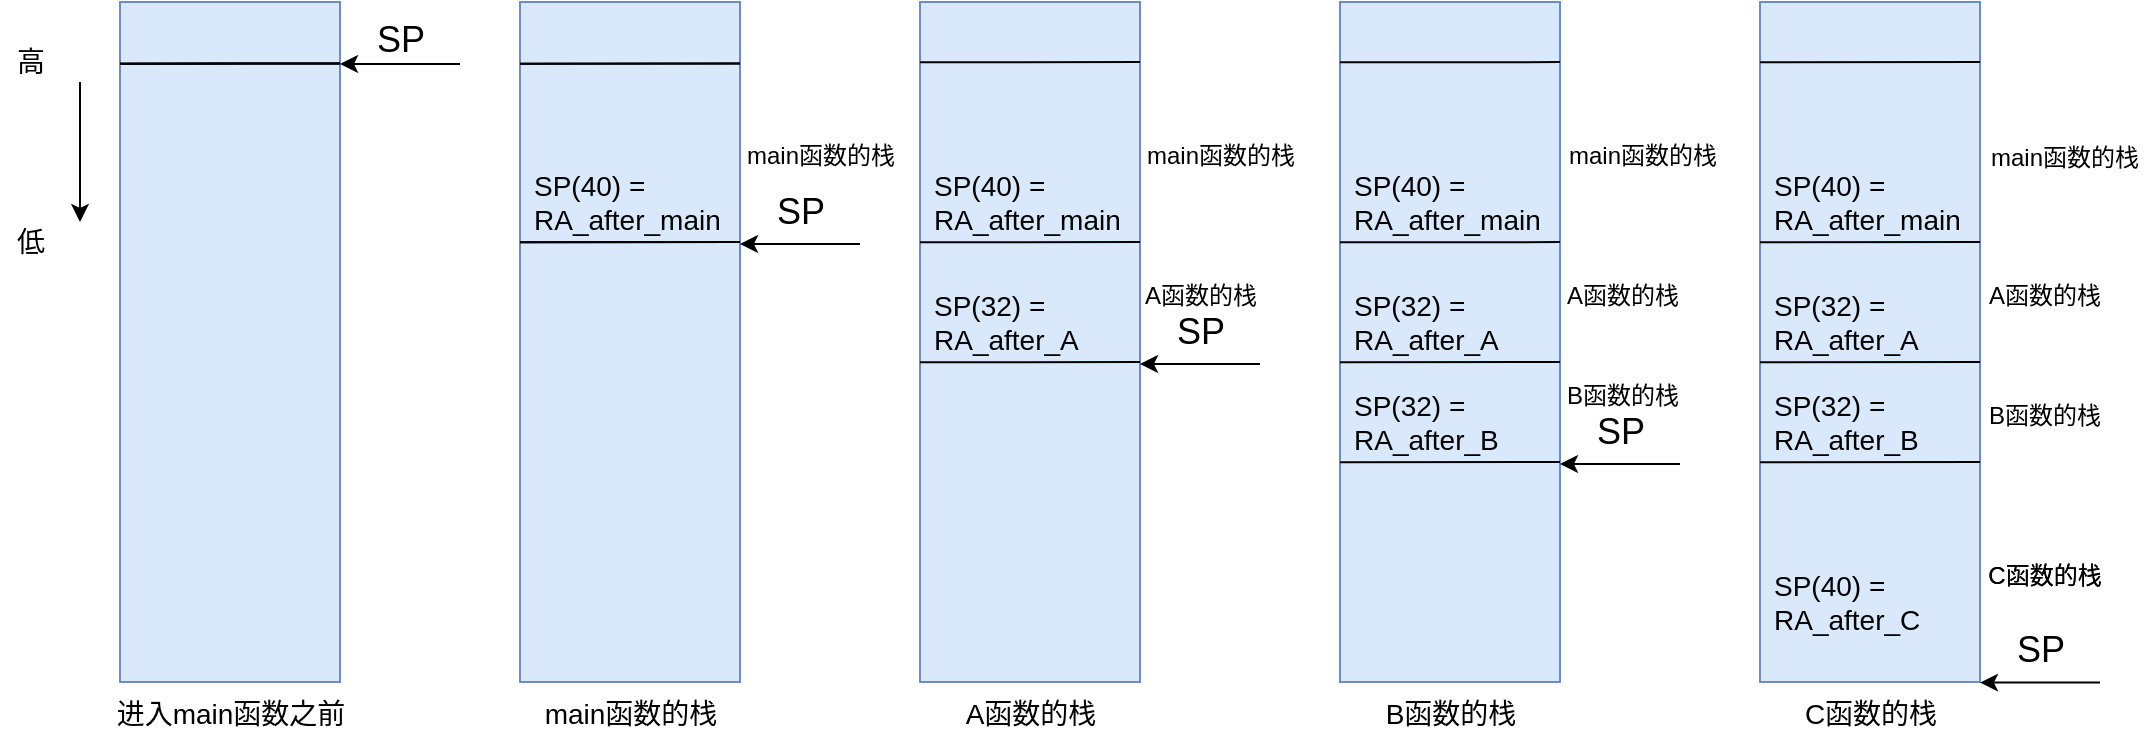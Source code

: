 <mxfile version="18.2.0" type="github">
  <diagram id="GU0x8jnuM79fOKuf90M-" name="Page-1">
    <mxGraphModel dx="1422" dy="794" grid="1" gridSize="10" guides="1" tooltips="1" connect="1" arrows="1" fold="1" page="1" pageScale="1" pageWidth="1169" pageHeight="1654" math="0" shadow="0">
      <root>
        <mxCell id="0" />
        <mxCell id="1" parent="0" />
        <mxCell id="rFWZIjPjwAI3xxAxUVjS-1" value="" style="rounded=0;whiteSpace=wrap;html=1;fillColor=#dae8fc;strokeColor=#6c8ebf;flipV=1;" vertex="1" parent="1">
          <mxGeometry x="130" y="180" width="110" height="340" as="geometry" />
        </mxCell>
        <mxCell id="rFWZIjPjwAI3xxAxUVjS-2" value="&lt;font style=&quot;font-size: 14px;&quot;&gt;高&lt;/font&gt;" style="text;html=1;resizable=0;autosize=1;align=center;verticalAlign=middle;points=[];fillColor=none;strokeColor=none;rounded=0;flipV=1;" vertex="1" parent="1">
          <mxGeometry x="70" y="200" width="30" height="20" as="geometry" />
        </mxCell>
        <mxCell id="rFWZIjPjwAI3xxAxUVjS-3" value="&lt;font style=&quot;font-size: 14px;&quot;&gt;低&lt;/font&gt;" style="text;html=1;resizable=0;autosize=1;align=center;verticalAlign=middle;points=[];fillColor=none;strokeColor=none;rounded=0;flipV=1;" vertex="1" parent="1">
          <mxGeometry x="70" y="290" width="30" height="20" as="geometry" />
        </mxCell>
        <mxCell id="rFWZIjPjwAI3xxAxUVjS-5" value="" style="endArrow=none;html=1;rounded=0;fontSize=18;exitX=0;exitY=0.076;exitDx=0;exitDy=0;exitPerimeter=0;" edge="1" parent="1">
          <mxGeometry width="50" height="50" relative="1" as="geometry">
            <mxPoint x="130" y="210.88" as="sourcePoint" />
            <mxPoint x="240" y="210.76" as="targetPoint" />
          </mxGeometry>
        </mxCell>
        <mxCell id="rFWZIjPjwAI3xxAxUVjS-6" value="" style="endArrow=classic;html=1;rounded=0;fontSize=18;" edge="1" parent="1">
          <mxGeometry width="50" height="50" relative="1" as="geometry">
            <mxPoint x="300" y="211" as="sourcePoint" />
            <mxPoint x="240" y="211" as="targetPoint" />
          </mxGeometry>
        </mxCell>
        <mxCell id="rFWZIjPjwAI3xxAxUVjS-7" value="SP" style="text;html=1;resizable=0;autosize=1;align=center;verticalAlign=middle;points=[];fillColor=none;strokeColor=none;rounded=0;fontSize=18;flipV=1;" vertex="1" parent="1">
          <mxGeometry x="250" y="184" width="40" height="30" as="geometry" />
        </mxCell>
        <mxCell id="rFWZIjPjwAI3xxAxUVjS-9" value="&lt;font style=&quot;font-size: 14px;&quot;&gt;进入main函数之前&lt;/font&gt;" style="text;html=1;resizable=0;autosize=1;align=center;verticalAlign=middle;points=[];fillColor=none;strokeColor=none;rounded=0;fontSize=18;flipV=1;" vertex="1" parent="1">
          <mxGeometry x="120" y="520" width="130" height="30" as="geometry" />
        </mxCell>
        <mxCell id="rFWZIjPjwAI3xxAxUVjS-10" value="" style="rounded=0;whiteSpace=wrap;html=1;fillColor=#dae8fc;strokeColor=#6c8ebf;flipV=1;" vertex="1" parent="1">
          <mxGeometry x="330" y="180" width="110" height="340" as="geometry" />
        </mxCell>
        <mxCell id="rFWZIjPjwAI3xxAxUVjS-11" value="" style="endArrow=none;html=1;rounded=0;fontSize=18;exitX=0;exitY=0.076;exitDx=0;exitDy=0;exitPerimeter=0;" edge="1" parent="1">
          <mxGeometry width="50" height="50" relative="1" as="geometry">
            <mxPoint x="330" y="210.88" as="sourcePoint" />
            <mxPoint x="440" y="210.76" as="targetPoint" />
          </mxGeometry>
        </mxCell>
        <mxCell id="rFWZIjPjwAI3xxAxUVjS-12" value="" style="rounded=0;whiteSpace=wrap;html=1;fillColor=#dae8fc;strokeColor=#6c8ebf;flipV=1;" vertex="1" parent="1">
          <mxGeometry x="530" y="180" width="110" height="340" as="geometry" />
        </mxCell>
        <mxCell id="rFWZIjPjwAI3xxAxUVjS-13" value="" style="endArrow=none;html=1;rounded=0;fontSize=18;exitX=0;exitY=0.076;exitDx=0;exitDy=0;exitPerimeter=0;" edge="1" parent="1">
          <mxGeometry width="50" height="50" relative="1" as="geometry">
            <mxPoint x="530" y="210.17" as="sourcePoint" />
            <mxPoint x="640" y="210.05" as="targetPoint" />
          </mxGeometry>
        </mxCell>
        <mxCell id="rFWZIjPjwAI3xxAxUVjS-18" value="" style="endArrow=classic;html=1;rounded=0;fontSize=18;" edge="1" parent="1">
          <mxGeometry width="50" height="50" relative="1" as="geometry">
            <mxPoint x="500" y="301.0" as="sourcePoint" />
            <mxPoint x="440" y="301.0" as="targetPoint" />
          </mxGeometry>
        </mxCell>
        <mxCell id="rFWZIjPjwAI3xxAxUVjS-19" value="SP" style="text;html=1;resizable=0;autosize=1;align=center;verticalAlign=middle;points=[];fillColor=none;strokeColor=none;rounded=0;fontSize=18;flipV=1;" vertex="1" parent="1">
          <mxGeometry x="450" y="270" width="40" height="30" as="geometry" />
        </mxCell>
        <mxCell id="rFWZIjPjwAI3xxAxUVjS-20" value="" style="endArrow=none;html=1;rounded=0;fontSize=18;exitX=0;exitY=0.076;exitDx=0;exitDy=0;exitPerimeter=0;" edge="1" parent="1">
          <mxGeometry width="50" height="50" relative="1" as="geometry">
            <mxPoint x="330" y="300.16" as="sourcePoint" />
            <mxPoint x="440" y="300.04" as="targetPoint" />
          </mxGeometry>
        </mxCell>
        <mxCell id="rFWZIjPjwAI3xxAxUVjS-21" value="" style="endArrow=classic;html=1;rounded=0;fontSize=18;" edge="1" parent="1">
          <mxGeometry width="50" height="50" relative="1" as="geometry">
            <mxPoint x="700" y="361.0" as="sourcePoint" />
            <mxPoint x="640" y="361.0" as="targetPoint" />
          </mxGeometry>
        </mxCell>
        <mxCell id="rFWZIjPjwAI3xxAxUVjS-22" value="SP" style="text;html=1;resizable=0;autosize=1;align=center;verticalAlign=middle;points=[];fillColor=none;strokeColor=none;rounded=0;fontSize=18;flipV=1;" vertex="1" parent="1">
          <mxGeometry x="650" y="330" width="40" height="30" as="geometry" />
        </mxCell>
        <mxCell id="rFWZIjPjwAI3xxAxUVjS-23" value="" style="endArrow=none;html=1;rounded=0;fontSize=18;exitX=0;exitY=0.076;exitDx=0;exitDy=0;exitPerimeter=0;" edge="1" parent="1">
          <mxGeometry width="50" height="50" relative="1" as="geometry">
            <mxPoint x="530" y="360.16" as="sourcePoint" />
            <mxPoint x="640" y="360.04" as="targetPoint" />
          </mxGeometry>
        </mxCell>
        <mxCell id="rFWZIjPjwAI3xxAxUVjS-24" value="" style="endArrow=none;html=1;rounded=0;fontSize=18;exitX=0;exitY=0.076;exitDx=0;exitDy=0;exitPerimeter=0;" edge="1" parent="1">
          <mxGeometry width="50" height="50" relative="1" as="geometry">
            <mxPoint x="530" y="300.17" as="sourcePoint" />
            <mxPoint x="640" y="300.05" as="targetPoint" />
          </mxGeometry>
        </mxCell>
        <mxCell id="rFWZIjPjwAI3xxAxUVjS-25" value="" style="rounded=0;whiteSpace=wrap;html=1;fillColor=#dae8fc;strokeColor=#6c8ebf;flipV=1;" vertex="1" parent="1">
          <mxGeometry x="740" y="180" width="110" height="340" as="geometry" />
        </mxCell>
        <mxCell id="rFWZIjPjwAI3xxAxUVjS-26" value="" style="endArrow=none;html=1;rounded=0;fontSize=18;exitX=0;exitY=0.076;exitDx=0;exitDy=0;exitPerimeter=0;" edge="1" parent="1">
          <mxGeometry width="50" height="50" relative="1" as="geometry">
            <mxPoint x="740" y="210.17" as="sourcePoint" />
            <mxPoint x="850" y="210.05" as="targetPoint" />
          </mxGeometry>
        </mxCell>
        <mxCell id="rFWZIjPjwAI3xxAxUVjS-28" value="" style="endArrow=none;html=1;rounded=0;fontSize=18;exitX=0;exitY=0.076;exitDx=0;exitDy=0;exitPerimeter=0;" edge="1" parent="1">
          <mxGeometry width="50" height="50" relative="1" as="geometry">
            <mxPoint x="740" y="360.16" as="sourcePoint" />
            <mxPoint x="850" y="360.04" as="targetPoint" />
          </mxGeometry>
        </mxCell>
        <mxCell id="rFWZIjPjwAI3xxAxUVjS-29" value="" style="endArrow=none;html=1;rounded=0;fontSize=18;exitX=0;exitY=0.076;exitDx=0;exitDy=0;exitPerimeter=0;" edge="1" parent="1">
          <mxGeometry width="50" height="50" relative="1" as="geometry">
            <mxPoint x="740" y="300.17" as="sourcePoint" />
            <mxPoint x="850" y="300.05" as="targetPoint" />
          </mxGeometry>
        </mxCell>
        <mxCell id="rFWZIjPjwAI3xxAxUVjS-30" value="" style="endArrow=classic;html=1;rounded=0;fontSize=18;" edge="1" parent="1">
          <mxGeometry width="50" height="50" relative="1" as="geometry">
            <mxPoint x="910" y="411.0" as="sourcePoint" />
            <mxPoint x="850" y="411.0" as="targetPoint" />
          </mxGeometry>
        </mxCell>
        <mxCell id="rFWZIjPjwAI3xxAxUVjS-31" value="SP" style="text;html=1;resizable=0;autosize=1;align=center;verticalAlign=middle;points=[];fillColor=none;strokeColor=none;rounded=0;fontSize=18;flipV=1;" vertex="1" parent="1">
          <mxGeometry x="860" y="380" width="40" height="30" as="geometry" />
        </mxCell>
        <mxCell id="rFWZIjPjwAI3xxAxUVjS-32" value="" style="endArrow=none;html=1;rounded=0;fontSize=18;exitX=0;exitY=0.076;exitDx=0;exitDy=0;exitPerimeter=0;" edge="1" parent="1">
          <mxGeometry width="50" height="50" relative="1" as="geometry">
            <mxPoint x="740" y="410.16" as="sourcePoint" />
            <mxPoint x="850" y="410.04" as="targetPoint" />
          </mxGeometry>
        </mxCell>
        <mxCell id="rFWZIjPjwAI3xxAxUVjS-35" value="" style="rounded=0;whiteSpace=wrap;html=1;fillColor=#dae8fc;strokeColor=#6c8ebf;flipV=1;" vertex="1" parent="1">
          <mxGeometry x="950" y="180" width="110" height="340" as="geometry" />
        </mxCell>
        <mxCell id="rFWZIjPjwAI3xxAxUVjS-36" value="" style="endArrow=none;html=1;rounded=0;fontSize=18;exitX=0;exitY=0.076;exitDx=0;exitDy=0;exitPerimeter=0;" edge="1" parent="1">
          <mxGeometry width="50" height="50" relative="1" as="geometry">
            <mxPoint x="950.0" y="210.17" as="sourcePoint" />
            <mxPoint x="1060.0" y="210.05" as="targetPoint" />
          </mxGeometry>
        </mxCell>
        <mxCell id="rFWZIjPjwAI3xxAxUVjS-37" value="" style="endArrow=none;html=1;rounded=0;fontSize=18;exitX=0;exitY=0.076;exitDx=0;exitDy=0;exitPerimeter=0;" edge="1" parent="1">
          <mxGeometry width="50" height="50" relative="1" as="geometry">
            <mxPoint x="950.0" y="360.16" as="sourcePoint" />
            <mxPoint x="1060.0" y="360.04" as="targetPoint" />
          </mxGeometry>
        </mxCell>
        <mxCell id="rFWZIjPjwAI3xxAxUVjS-38" value="" style="endArrow=none;html=1;rounded=0;fontSize=18;exitX=0;exitY=0.076;exitDx=0;exitDy=0;exitPerimeter=0;" edge="1" parent="1">
          <mxGeometry width="50" height="50" relative="1" as="geometry">
            <mxPoint x="950.0" y="300.17" as="sourcePoint" />
            <mxPoint x="1060.0" y="300.05" as="targetPoint" />
          </mxGeometry>
        </mxCell>
        <mxCell id="rFWZIjPjwAI3xxAxUVjS-41" value="" style="endArrow=none;html=1;rounded=0;fontSize=18;exitX=0;exitY=0.076;exitDx=0;exitDy=0;exitPerimeter=0;" edge="1" parent="1">
          <mxGeometry width="50" height="50" relative="1" as="geometry">
            <mxPoint x="950.0" y="410.16" as="sourcePoint" />
            <mxPoint x="1060.0" y="410.04" as="targetPoint" />
          </mxGeometry>
        </mxCell>
        <mxCell id="rFWZIjPjwAI3xxAxUVjS-42" value="" style="endArrow=classic;html=1;rounded=0;fontSize=18;" edge="1" parent="1">
          <mxGeometry width="50" height="50" relative="1" as="geometry">
            <mxPoint x="1120.0" y="520.31" as="sourcePoint" />
            <mxPoint x="1060.0" y="520.31" as="targetPoint" />
          </mxGeometry>
        </mxCell>
        <mxCell id="rFWZIjPjwAI3xxAxUVjS-43" value="SP" style="text;html=1;resizable=0;autosize=1;align=center;verticalAlign=middle;points=[];fillColor=none;strokeColor=none;rounded=0;fontSize=18;flipV=1;" vertex="1" parent="1">
          <mxGeometry x="1070" y="489.31" width="40" height="30" as="geometry" />
        </mxCell>
        <mxCell id="rFWZIjPjwAI3xxAxUVjS-44" value="&lt;font style=&quot;font-size: 14px;&quot;&gt;main函数的栈&lt;/font&gt;" style="text;html=1;resizable=0;autosize=1;align=center;verticalAlign=middle;points=[];fillColor=none;strokeColor=none;rounded=0;fontSize=18;flipV=1;" vertex="1" parent="1">
          <mxGeometry x="335" y="520" width="100" height="30" as="geometry" />
        </mxCell>
        <mxCell id="rFWZIjPjwAI3xxAxUVjS-45" value="&lt;font style=&quot;font-size: 14px;&quot;&gt;A函数的栈&lt;/font&gt;" style="text;html=1;resizable=0;autosize=1;align=center;verticalAlign=middle;points=[];fillColor=none;strokeColor=none;rounded=0;fontSize=18;flipV=1;" vertex="1" parent="1">
          <mxGeometry x="545" y="520" width="80" height="30" as="geometry" />
        </mxCell>
        <mxCell id="rFWZIjPjwAI3xxAxUVjS-46" value="&lt;font style=&quot;font-size: 14px;&quot;&gt;B函数的栈&lt;/font&gt;" style="text;html=1;resizable=0;autosize=1;align=center;verticalAlign=middle;points=[];fillColor=none;strokeColor=none;rounded=0;fontSize=18;flipV=1;" vertex="1" parent="1">
          <mxGeometry x="755" y="520" width="80" height="30" as="geometry" />
        </mxCell>
        <mxCell id="rFWZIjPjwAI3xxAxUVjS-47" value="&lt;font style=&quot;font-size: 14px;&quot;&gt;C函数的栈&lt;/font&gt;" style="text;html=1;resizable=0;autosize=1;align=center;verticalAlign=middle;points=[];fillColor=none;strokeColor=none;rounded=0;fontSize=18;flipV=1;" vertex="1" parent="1">
          <mxGeometry x="965" y="520" width="80" height="30" as="geometry" />
        </mxCell>
        <mxCell id="rFWZIjPjwAI3xxAxUVjS-49" value="" style="endArrow=none;html=1;rounded=0;fontSize=18;exitX=0;exitY=0.076;exitDx=0;exitDy=0;exitPerimeter=0;" edge="1" parent="1">
          <mxGeometry width="50" height="50" relative="1" as="geometry">
            <mxPoint x="130" y="210.88" as="sourcePoint" />
            <mxPoint x="240" y="210.76" as="targetPoint" />
          </mxGeometry>
        </mxCell>
        <mxCell id="rFWZIjPjwAI3xxAxUVjS-51" value="" style="endArrow=none;html=1;rounded=0;fontSize=18;exitX=0;exitY=0.076;exitDx=0;exitDy=0;exitPerimeter=0;" edge="1" parent="1">
          <mxGeometry width="50" height="50" relative="1" as="geometry">
            <mxPoint x="130" y="210.88" as="sourcePoint" />
            <mxPoint x="240" y="210.76" as="targetPoint" />
          </mxGeometry>
        </mxCell>
        <mxCell id="rFWZIjPjwAI3xxAxUVjS-53" value="" style="endArrow=none;html=1;rounded=0;fontSize=18;exitX=0;exitY=0.076;exitDx=0;exitDy=0;exitPerimeter=0;" edge="1" parent="1">
          <mxGeometry width="50" height="50" relative="1" as="geometry">
            <mxPoint x="330" y="300.16" as="sourcePoint" />
            <mxPoint x="440" y="300.04" as="targetPoint" />
          </mxGeometry>
        </mxCell>
        <mxCell id="rFWZIjPjwAI3xxAxUVjS-54" value="" style="endArrow=none;html=1;rounded=0;fontSize=18;exitX=0;exitY=0.076;exitDx=0;exitDy=0;exitPerimeter=0;" edge="1" parent="1">
          <mxGeometry width="50" height="50" relative="1" as="geometry">
            <mxPoint x="330" y="210.88" as="sourcePoint" />
            <mxPoint x="440" y="210.76" as="targetPoint" />
          </mxGeometry>
        </mxCell>
        <mxCell id="rFWZIjPjwAI3xxAxUVjS-66" value="SP(40) =&amp;nbsp;&lt;br&gt;RA_after_main" style="text;html=1;resizable=0;autosize=1;align=left;verticalAlign=middle;points=[];fillColor=none;strokeColor=none;rounded=0;fontSize=14;flipV=1;" vertex="1" parent="1">
          <mxGeometry x="335" y="260" width="110" height="40" as="geometry" />
        </mxCell>
        <mxCell id="rFWZIjPjwAI3xxAxUVjS-68" value="SP(32) =&amp;nbsp;&lt;br&gt;RA_after_A" style="text;html=1;resizable=0;autosize=1;align=left;verticalAlign=middle;points=[];fillColor=none;strokeColor=none;rounded=0;fontSize=14;flipV=1;" vertex="1" parent="1">
          <mxGeometry x="535" y="320" width="90" height="40" as="geometry" />
        </mxCell>
        <mxCell id="rFWZIjPjwAI3xxAxUVjS-69" value="SP(40) =&amp;nbsp;&lt;br&gt;RA_after_main" style="text;html=1;resizable=0;autosize=1;align=left;verticalAlign=middle;points=[];fillColor=none;strokeColor=none;rounded=0;fontSize=14;flipV=1;" vertex="1" parent="1">
          <mxGeometry x="535" y="260" width="110" height="40" as="geometry" />
        </mxCell>
        <mxCell id="rFWZIjPjwAI3xxAxUVjS-70" value="SP(32) =&amp;nbsp;&lt;br&gt;RA_after_B" style="text;html=1;resizable=0;autosize=1;align=left;verticalAlign=middle;points=[];fillColor=none;strokeColor=none;rounded=0;fontSize=14;flipV=1;" vertex="1" parent="1">
          <mxGeometry x="745" y="370" width="90" height="40" as="geometry" />
        </mxCell>
        <mxCell id="rFWZIjPjwAI3xxAxUVjS-71" value="SP(32) =&amp;nbsp;&lt;br&gt;RA_after_A" style="text;html=1;resizable=0;autosize=1;align=left;verticalAlign=middle;points=[];fillColor=none;strokeColor=none;rounded=0;fontSize=14;flipV=1;" vertex="1" parent="1">
          <mxGeometry x="745" y="320" width="90" height="40" as="geometry" />
        </mxCell>
        <mxCell id="rFWZIjPjwAI3xxAxUVjS-72" value="SP(40) =&amp;nbsp;&lt;br&gt;RA_after_main" style="text;html=1;resizable=0;autosize=1;align=left;verticalAlign=middle;points=[];fillColor=none;strokeColor=none;rounded=0;fontSize=14;flipV=1;" vertex="1" parent="1">
          <mxGeometry x="745" y="260" width="110" height="40" as="geometry" />
        </mxCell>
        <mxCell id="rFWZIjPjwAI3xxAxUVjS-73" value="SP(40) =&amp;nbsp;&lt;br&gt;RA_after_main" style="text;html=1;resizable=0;autosize=1;align=left;verticalAlign=middle;points=[];fillColor=none;strokeColor=none;rounded=0;fontSize=14;flipV=1;" vertex="1" parent="1">
          <mxGeometry x="955" y="260" width="110" height="40" as="geometry" />
        </mxCell>
        <mxCell id="rFWZIjPjwAI3xxAxUVjS-74" value="SP(32) =&amp;nbsp;&lt;br&gt;RA_after_A" style="text;html=1;resizable=0;autosize=1;align=left;verticalAlign=middle;points=[];fillColor=none;strokeColor=none;rounded=0;fontSize=14;flipV=1;" vertex="1" parent="1">
          <mxGeometry x="955" y="320" width="90" height="40" as="geometry" />
        </mxCell>
        <mxCell id="rFWZIjPjwAI3xxAxUVjS-75" value="SP(32) =&amp;nbsp;&lt;br&gt;RA_after_B" style="text;html=1;resizable=0;autosize=1;align=left;verticalAlign=middle;points=[];fillColor=none;strokeColor=none;rounded=0;fontSize=14;flipV=1;" vertex="1" parent="1">
          <mxGeometry x="955" y="370" width="90" height="40" as="geometry" />
        </mxCell>
        <mxCell id="rFWZIjPjwAI3xxAxUVjS-76" value="SP(40) =&amp;nbsp;&lt;br&gt;RA_after_C" style="text;html=1;resizable=0;autosize=1;align=left;verticalAlign=middle;points=[];fillColor=none;strokeColor=none;rounded=0;fontSize=14;flipV=1;" vertex="1" parent="1">
          <mxGeometry x="955" y="460" width="90" height="40" as="geometry" />
        </mxCell>
        <mxCell id="rFWZIjPjwAI3xxAxUVjS-50" value="" style="endArrow=classic;html=1;rounded=0;fontSize=18;" edge="1" parent="1">
          <mxGeometry width="50" height="50" relative="1" as="geometry">
            <mxPoint x="110" y="220.0" as="sourcePoint" />
            <mxPoint x="110" y="290" as="targetPoint" />
          </mxGeometry>
        </mxCell>
        <mxCell id="rFWZIjPjwAI3xxAxUVjS-78" value="&lt;font style=&quot;font-size: 12px;&quot;&gt;main函数的栈&lt;/font&gt;" style="text;html=1;resizable=0;autosize=1;align=center;verticalAlign=middle;points=[];fillColor=none;strokeColor=none;rounded=0;fontSize=18;flipV=1;" vertex="1" parent="1">
          <mxGeometry x="435" y="240" width="90" height="30" as="geometry" />
        </mxCell>
        <mxCell id="rFWZIjPjwAI3xxAxUVjS-80" value="&lt;font style=&quot;font-size: 12px;&quot;&gt;main函数的栈&lt;/font&gt;" style="text;html=1;resizable=0;autosize=1;align=center;verticalAlign=middle;points=[];fillColor=none;strokeColor=none;rounded=0;fontSize=18;flipV=1;" vertex="1" parent="1">
          <mxGeometry x="635" y="240" width="90" height="30" as="geometry" />
        </mxCell>
        <mxCell id="rFWZIjPjwAI3xxAxUVjS-81" value="&lt;font style=&quot;font-size: 12px;&quot;&gt;main函数的栈&lt;/font&gt;" style="text;html=1;resizable=0;autosize=1;align=center;verticalAlign=middle;points=[];fillColor=none;strokeColor=none;rounded=0;fontSize=18;flipV=1;" vertex="1" parent="1">
          <mxGeometry x="846" y="240" width="90" height="30" as="geometry" />
        </mxCell>
        <mxCell id="rFWZIjPjwAI3xxAxUVjS-82" value="&lt;font style=&quot;font-size: 12px;&quot;&gt;main函数的栈&lt;/font&gt;" style="text;html=1;resizable=0;autosize=1;align=center;verticalAlign=middle;points=[];fillColor=none;strokeColor=none;rounded=0;fontSize=18;flipV=1;" vertex="1" parent="1">
          <mxGeometry x="1057" y="241" width="90" height="30" as="geometry" />
        </mxCell>
        <mxCell id="rFWZIjPjwAI3xxAxUVjS-83" value="&lt;font style=&quot;font-size: 12px;&quot;&gt;A函数的栈&lt;/font&gt;" style="text;html=1;resizable=0;autosize=1;align=center;verticalAlign=middle;points=[];fillColor=none;strokeColor=none;rounded=0;fontSize=18;flipV=1;" vertex="1" parent="1">
          <mxGeometry x="635" y="310" width="70" height="30" as="geometry" />
        </mxCell>
        <mxCell id="rFWZIjPjwAI3xxAxUVjS-84" value="&lt;font style=&quot;font-size: 12px;&quot;&gt;B函数的栈&lt;/font&gt;" style="text;html=1;resizable=0;autosize=1;align=center;verticalAlign=middle;points=[];fillColor=none;strokeColor=none;rounded=0;fontSize=18;flipV=1;" vertex="1" parent="1">
          <mxGeometry x="1057" y="370" width="70" height="30" as="geometry" />
        </mxCell>
        <mxCell id="rFWZIjPjwAI3xxAxUVjS-85" value="&lt;font style=&quot;font-size: 12px;&quot;&gt;C函数的栈&lt;/font&gt;" style="text;html=1;resizable=0;autosize=1;align=center;verticalAlign=middle;points=[];fillColor=none;strokeColor=none;rounded=0;fontSize=18;flipV=1;" vertex="1" parent="1">
          <mxGeometry x="1057" y="450" width="70" height="30" as="geometry" />
        </mxCell>
        <mxCell id="rFWZIjPjwAI3xxAxUVjS-86" value="&lt;font style=&quot;font-size: 12px;&quot;&gt;B函数的栈&lt;/font&gt;" style="text;html=1;resizable=0;autosize=1;align=center;verticalAlign=middle;points=[];fillColor=none;strokeColor=none;rounded=0;fontSize=18;flipV=1;" vertex="1" parent="1">
          <mxGeometry x="846" y="360" width="70" height="30" as="geometry" />
        </mxCell>
        <mxCell id="rFWZIjPjwAI3xxAxUVjS-91" value="&lt;font style=&quot;font-size: 12px;&quot;&gt;C函数的栈&lt;/font&gt;" style="text;html=1;resizable=0;autosize=1;align=center;verticalAlign=middle;points=[];fillColor=none;strokeColor=none;rounded=0;fontSize=18;flipV=1;" vertex="1" parent="1">
          <mxGeometry x="1057" y="450" width="70" height="30" as="geometry" />
        </mxCell>
        <mxCell id="rFWZIjPjwAI3xxAxUVjS-92" value="&lt;font style=&quot;font-size: 12px;&quot;&gt;A函数的栈&lt;/font&gt;" style="text;html=1;resizable=0;autosize=1;align=center;verticalAlign=middle;points=[];fillColor=none;strokeColor=none;rounded=0;fontSize=18;flipV=1;" vertex="1" parent="1">
          <mxGeometry x="846" y="310" width="70" height="30" as="geometry" />
        </mxCell>
        <mxCell id="rFWZIjPjwAI3xxAxUVjS-93" value="&lt;font style=&quot;font-size: 12px;&quot;&gt;A函数的栈&lt;/font&gt;" style="text;html=1;resizable=0;autosize=1;align=center;verticalAlign=middle;points=[];fillColor=none;strokeColor=none;rounded=0;fontSize=18;flipV=1;" vertex="1" parent="1">
          <mxGeometry x="1057" y="310" width="70" height="30" as="geometry" />
        </mxCell>
      </root>
    </mxGraphModel>
  </diagram>
</mxfile>
